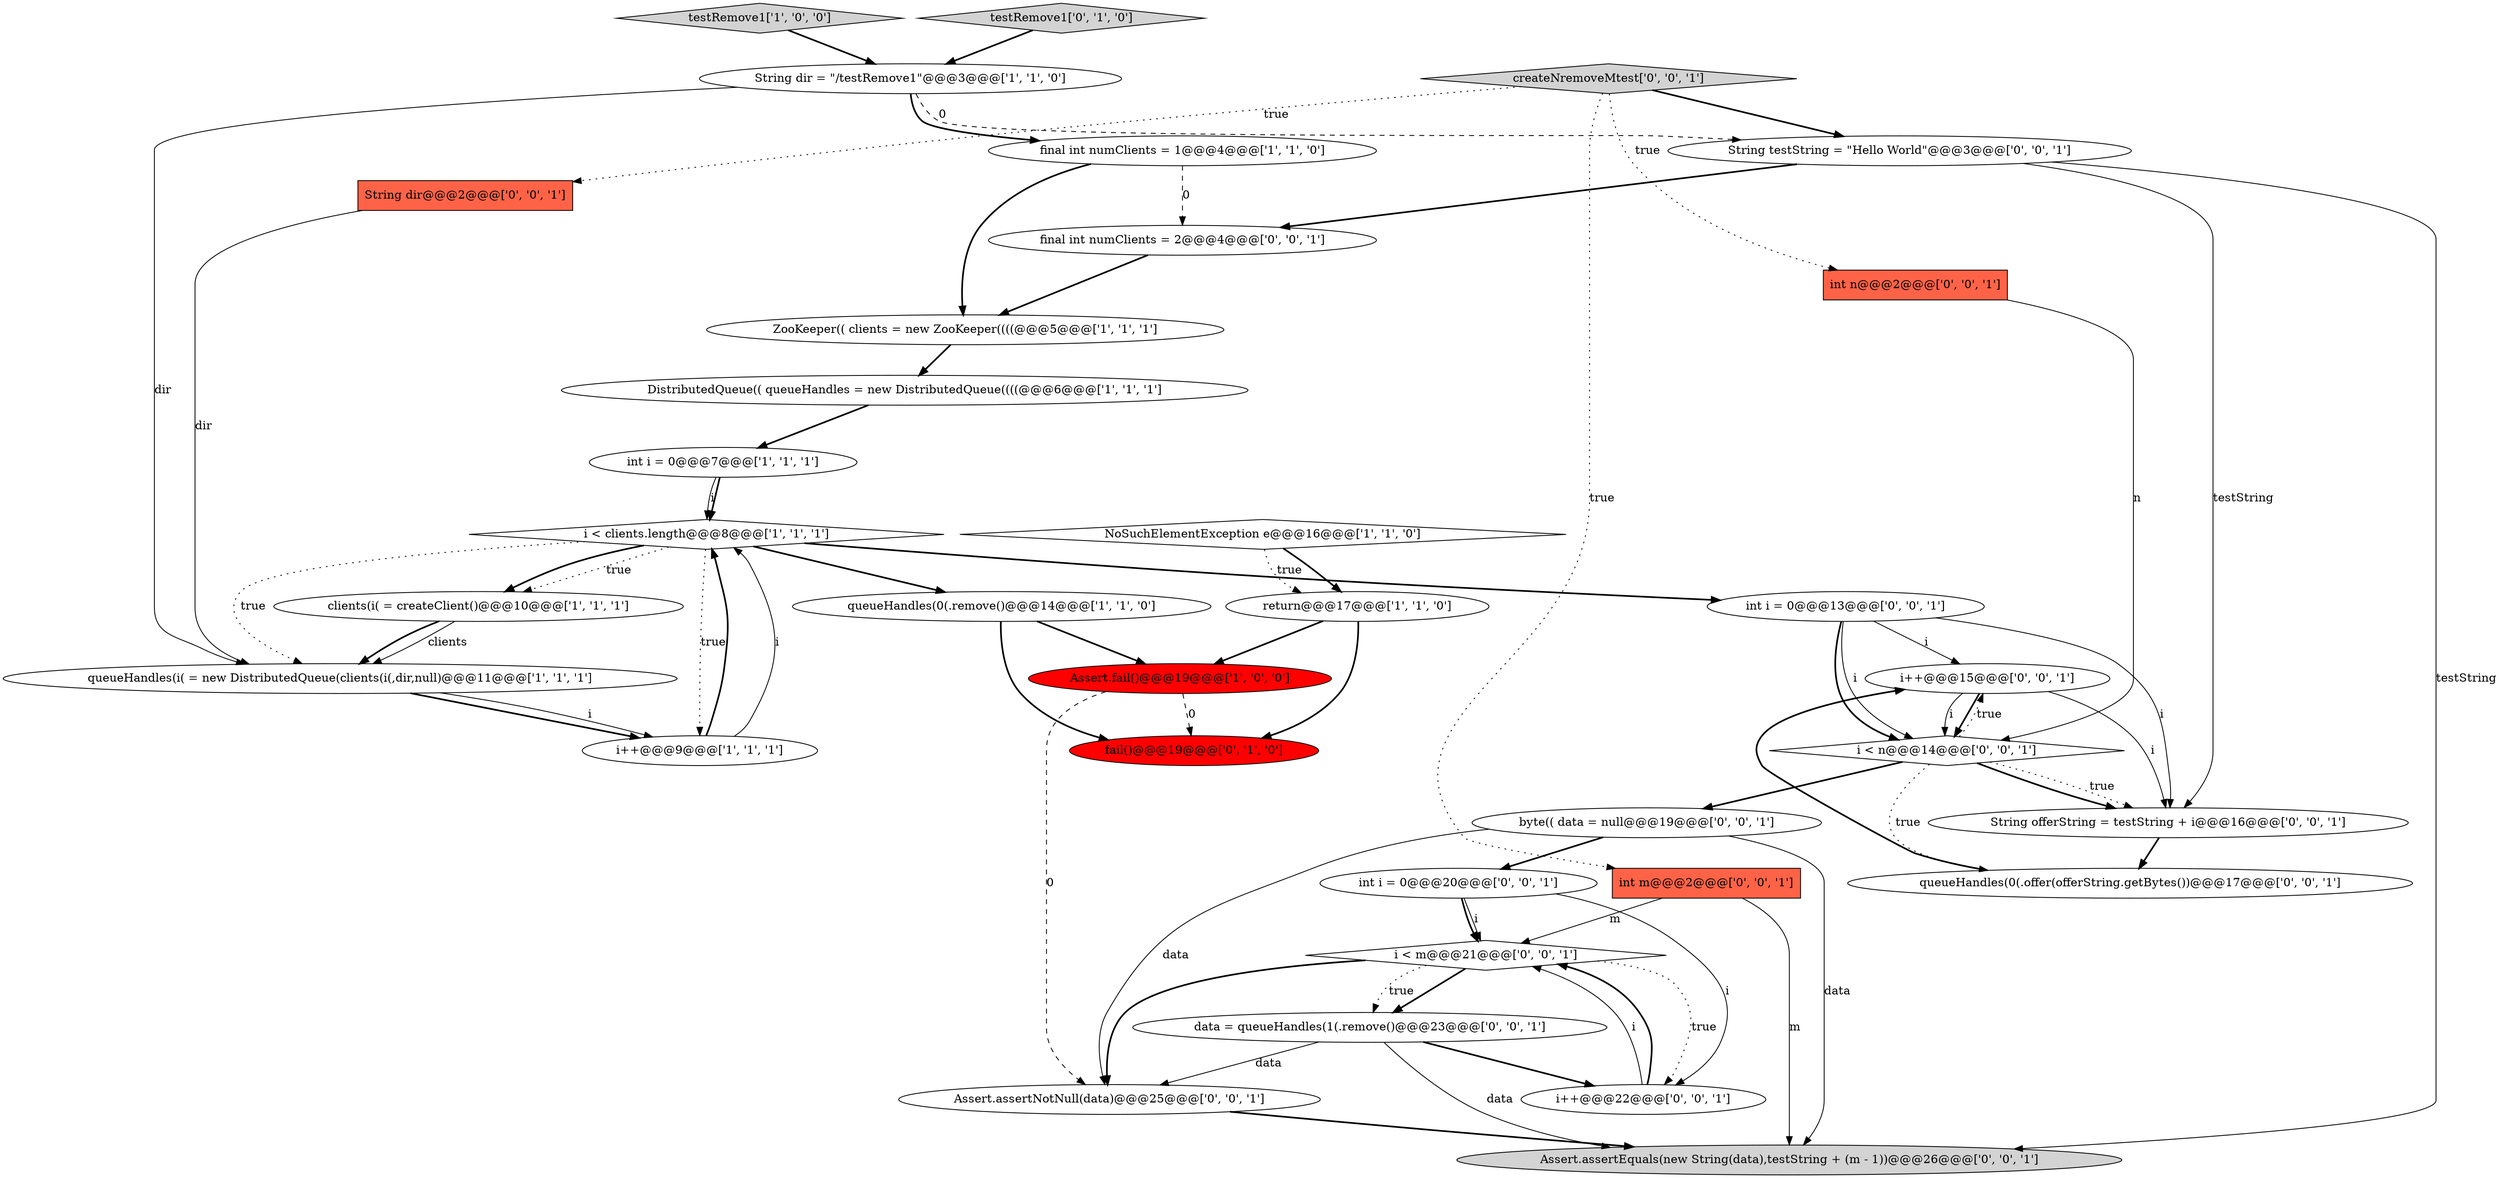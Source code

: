 digraph {
29 [style = filled, label = "int i = 0@@@13@@@['0', '0', '1']", fillcolor = white, shape = ellipse image = "AAA0AAABBB3BBB"];
14 [style = filled, label = "fail()@@@19@@@['0', '1', '0']", fillcolor = red, shape = ellipse image = "AAA1AAABBB2BBB"];
8 [style = filled, label = "queueHandles(0(.remove()@@@14@@@['1', '1', '0']", fillcolor = white, shape = ellipse image = "AAA0AAABBB1BBB"];
23 [style = filled, label = "queueHandles(0(.offer(offerString.getBytes())@@@17@@@['0', '0', '1']", fillcolor = white, shape = ellipse image = "AAA0AAABBB3BBB"];
18 [style = filled, label = "i++@@@15@@@['0', '0', '1']", fillcolor = white, shape = ellipse image = "AAA0AAABBB3BBB"];
7 [style = filled, label = "final int numClients = 1@@@4@@@['1', '1', '0']", fillcolor = white, shape = ellipse image = "AAA0AAABBB1BBB"];
3 [style = filled, label = "DistributedQueue(( queueHandles = new DistributedQueue((((@@@6@@@['1', '1', '1']", fillcolor = white, shape = ellipse image = "AAA0AAABBB1BBB"];
9 [style = filled, label = "return@@@17@@@['1', '1', '0']", fillcolor = white, shape = ellipse image = "AAA0AAABBB1BBB"];
1 [style = filled, label = "String dir = \"/testRemove1\"@@@3@@@['1', '1', '0']", fillcolor = white, shape = ellipse image = "AAA0AAABBB1BBB"];
25 [style = filled, label = "Assert.assertNotNull(data)@@@25@@@['0', '0', '1']", fillcolor = white, shape = ellipse image = "AAA0AAABBB3BBB"];
22 [style = filled, label = "int n@@@2@@@['0', '0', '1']", fillcolor = tomato, shape = box image = "AAA0AAABBB3BBB"];
24 [style = filled, label = "Assert.assertEquals(new String(data),testString + (m - 1))@@@26@@@['0', '0', '1']", fillcolor = lightgray, shape = ellipse image = "AAA0AAABBB3BBB"];
4 [style = filled, label = "int i = 0@@@7@@@['1', '1', '1']", fillcolor = white, shape = ellipse image = "AAA0AAABBB1BBB"];
20 [style = filled, label = "String dir@@@2@@@['0', '0', '1']", fillcolor = tomato, shape = box image = "AAA0AAABBB3BBB"];
10 [style = filled, label = "testRemove1['1', '0', '0']", fillcolor = lightgray, shape = diamond image = "AAA0AAABBB1BBB"];
0 [style = filled, label = "NoSuchElementException e@@@16@@@['1', '1', '0']", fillcolor = white, shape = diamond image = "AAA0AAABBB1BBB"];
31 [style = filled, label = "String offerString = testString + i@@@16@@@['0', '0', '1']", fillcolor = white, shape = ellipse image = "AAA0AAABBB3BBB"];
13 [style = filled, label = "queueHandles(i( = new DistributedQueue(clients(i(,dir,null)@@@11@@@['1', '1', '1']", fillcolor = white, shape = ellipse image = "AAA0AAABBB1BBB"];
2 [style = filled, label = "ZooKeeper(( clients = new ZooKeeper((((@@@5@@@['1', '1', '1']", fillcolor = white, shape = ellipse image = "AAA0AAABBB1BBB"];
33 [style = filled, label = "String testString = \"Hello World\"@@@3@@@['0', '0', '1']", fillcolor = white, shape = ellipse image = "AAA0AAABBB3BBB"];
12 [style = filled, label = "i < clients.length@@@8@@@['1', '1', '1']", fillcolor = white, shape = diamond image = "AAA0AAABBB1BBB"];
26 [style = filled, label = "final int numClients = 2@@@4@@@['0', '0', '1']", fillcolor = white, shape = ellipse image = "AAA0AAABBB3BBB"];
30 [style = filled, label = "data = queueHandles(1(.remove()@@@23@@@['0', '0', '1']", fillcolor = white, shape = ellipse image = "AAA0AAABBB3BBB"];
21 [style = filled, label = "i < m@@@21@@@['0', '0', '1']", fillcolor = white, shape = diamond image = "AAA0AAABBB3BBB"];
15 [style = filled, label = "testRemove1['0', '1', '0']", fillcolor = lightgray, shape = diamond image = "AAA0AAABBB2BBB"];
19 [style = filled, label = "int i = 0@@@20@@@['0', '0', '1']", fillcolor = white, shape = ellipse image = "AAA0AAABBB3BBB"];
11 [style = filled, label = "clients(i( = createClient()@@@10@@@['1', '1', '1']", fillcolor = white, shape = ellipse image = "AAA0AAABBB1BBB"];
6 [style = filled, label = "i++@@@9@@@['1', '1', '1']", fillcolor = white, shape = ellipse image = "AAA0AAABBB1BBB"];
17 [style = filled, label = "i++@@@22@@@['0', '0', '1']", fillcolor = white, shape = ellipse image = "AAA0AAABBB3BBB"];
5 [style = filled, label = "Assert.fail()@@@19@@@['1', '0', '0']", fillcolor = red, shape = ellipse image = "AAA1AAABBB1BBB"];
28 [style = filled, label = "byte(( data = null@@@19@@@['0', '0', '1']", fillcolor = white, shape = ellipse image = "AAA0AAABBB3BBB"];
16 [style = filled, label = "i < n@@@14@@@['0', '0', '1']", fillcolor = white, shape = diamond image = "AAA0AAABBB3BBB"];
32 [style = filled, label = "int m@@@2@@@['0', '0', '1']", fillcolor = tomato, shape = box image = "AAA0AAABBB3BBB"];
27 [style = filled, label = "createNremoveMtest['0', '0', '1']", fillcolor = lightgray, shape = diamond image = "AAA0AAABBB3BBB"];
1->33 [style = dashed, label="0"];
4->12 [style = solid, label="i"];
18->31 [style = solid, label="i"];
0->9 [style = bold, label=""];
27->32 [style = dotted, label="true"];
5->14 [style = dashed, label="0"];
31->23 [style = bold, label=""];
30->17 [style = bold, label=""];
27->22 [style = dotted, label="true"];
29->16 [style = solid, label="i"];
16->18 [style = dotted, label="true"];
18->16 [style = solid, label="i"];
2->3 [style = bold, label=""];
19->17 [style = solid, label="i"];
12->11 [style = bold, label=""];
29->31 [style = solid, label="i"];
29->18 [style = solid, label="i"];
8->14 [style = bold, label=""];
30->25 [style = solid, label="data"];
32->21 [style = solid, label="m"];
28->24 [style = solid, label="data"];
21->17 [style = dotted, label="true"];
5->25 [style = dashed, label="0"];
21->30 [style = bold, label=""];
21->25 [style = bold, label=""];
32->24 [style = solid, label="m"];
1->7 [style = bold, label=""];
3->4 [style = bold, label=""];
16->23 [style = dotted, label="true"];
28->25 [style = solid, label="data"];
17->21 [style = solid, label="i"];
33->26 [style = bold, label=""];
12->11 [style = dotted, label="true"];
25->24 [style = bold, label=""];
26->2 [style = bold, label=""];
18->16 [style = bold, label=""];
12->13 [style = dotted, label="true"];
12->29 [style = bold, label=""];
16->28 [style = bold, label=""];
8->5 [style = bold, label=""];
19->21 [style = solid, label="i"];
12->6 [style = dotted, label="true"];
20->13 [style = solid, label="dir"];
21->30 [style = dotted, label="true"];
7->2 [style = bold, label=""];
12->8 [style = bold, label=""];
16->31 [style = bold, label=""];
1->13 [style = solid, label="dir"];
27->20 [style = dotted, label="true"];
11->13 [style = bold, label=""];
33->31 [style = solid, label="testString"];
28->19 [style = bold, label=""];
9->14 [style = bold, label=""];
9->5 [style = bold, label=""];
4->12 [style = bold, label=""];
30->24 [style = solid, label="data"];
33->24 [style = solid, label="testString"];
19->21 [style = bold, label=""];
27->33 [style = bold, label=""];
13->6 [style = bold, label=""];
6->12 [style = solid, label="i"];
11->13 [style = solid, label="clients"];
7->26 [style = dashed, label="0"];
10->1 [style = bold, label=""];
16->31 [style = dotted, label="true"];
0->9 [style = dotted, label="true"];
29->16 [style = bold, label=""];
17->21 [style = bold, label=""];
23->18 [style = bold, label=""];
22->16 [style = solid, label="n"];
13->6 [style = solid, label="i"];
15->1 [style = bold, label=""];
6->12 [style = bold, label=""];
}
